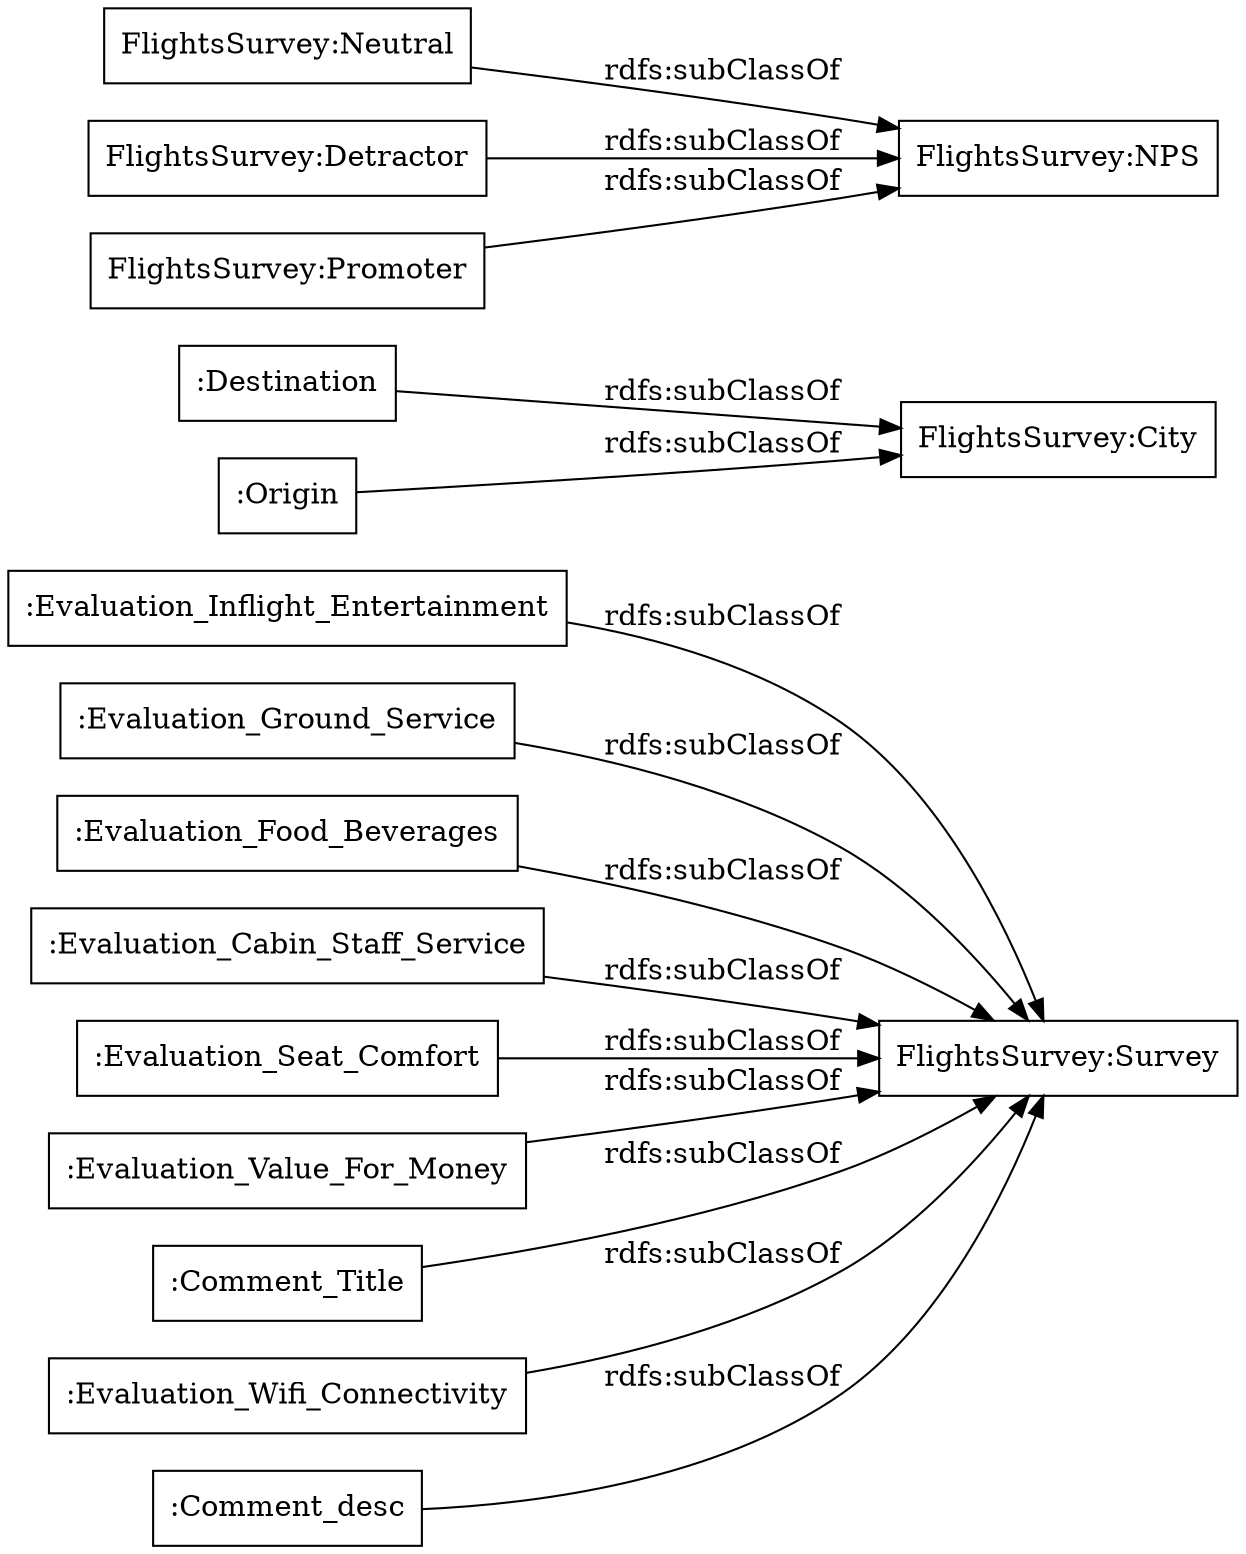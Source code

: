 digraph ar2dtool_diagram { 
rankdir=LR;
size="1000"
node [shape = rectangle, color="black"]; ":Evaluation_Inflight_Entertainment" ":Evaluation_Ground_Service" ":Destination" "FlightsSurvey:Neutral" "FlightsSurvey:Detractor" ":Evaluation_Food_Beverages" "FlightsSurvey:NPS" ":Evaluation_Cabin_Staff_Service" ":Evaluation_Seat_Comfort" "FlightsSurvey:Promoter" ":Origin" ":Evaluation_Value_For_Money" ":Comment_Title" ":Evaluation_Wifi_Connectivity" "FlightsSurvey:City" ":Comment_desc" "FlightsSurvey:Survey" ; /*classes style*/
	"FlightsSurvey:Promoter" -> "FlightsSurvey:NPS" [ label = "rdfs:subClassOf" ];
	":Evaluation_Ground_Service" -> "FlightsSurvey:Survey" [ label = "rdfs:subClassOf" ];
	":Comment_desc" -> "FlightsSurvey:Survey" [ label = "rdfs:subClassOf" ];
	":Evaluation_Value_For_Money" -> "FlightsSurvey:Survey" [ label = "rdfs:subClassOf" ];
	":Evaluation_Wifi_Connectivity" -> "FlightsSurvey:Survey" [ label = "rdfs:subClassOf" ];
	":Evaluation_Seat_Comfort" -> "FlightsSurvey:Survey" [ label = "rdfs:subClassOf" ];
	":Origin" -> "FlightsSurvey:City" [ label = "rdfs:subClassOf" ];
	":Evaluation_Inflight_Entertainment" -> "FlightsSurvey:Survey" [ label = "rdfs:subClassOf" ];
	":Evaluation_Food_Beverages" -> "FlightsSurvey:Survey" [ label = "rdfs:subClassOf" ];
	":Comment_Title" -> "FlightsSurvey:Survey" [ label = "rdfs:subClassOf" ];
	"FlightsSurvey:Detractor" -> "FlightsSurvey:NPS" [ label = "rdfs:subClassOf" ];
	"FlightsSurvey:Neutral" -> "FlightsSurvey:NPS" [ label = "rdfs:subClassOf" ];
	":Evaluation_Cabin_Staff_Service" -> "FlightsSurvey:Survey" [ label = "rdfs:subClassOf" ];
	":Destination" -> "FlightsSurvey:City" [ label = "rdfs:subClassOf" ];

}

